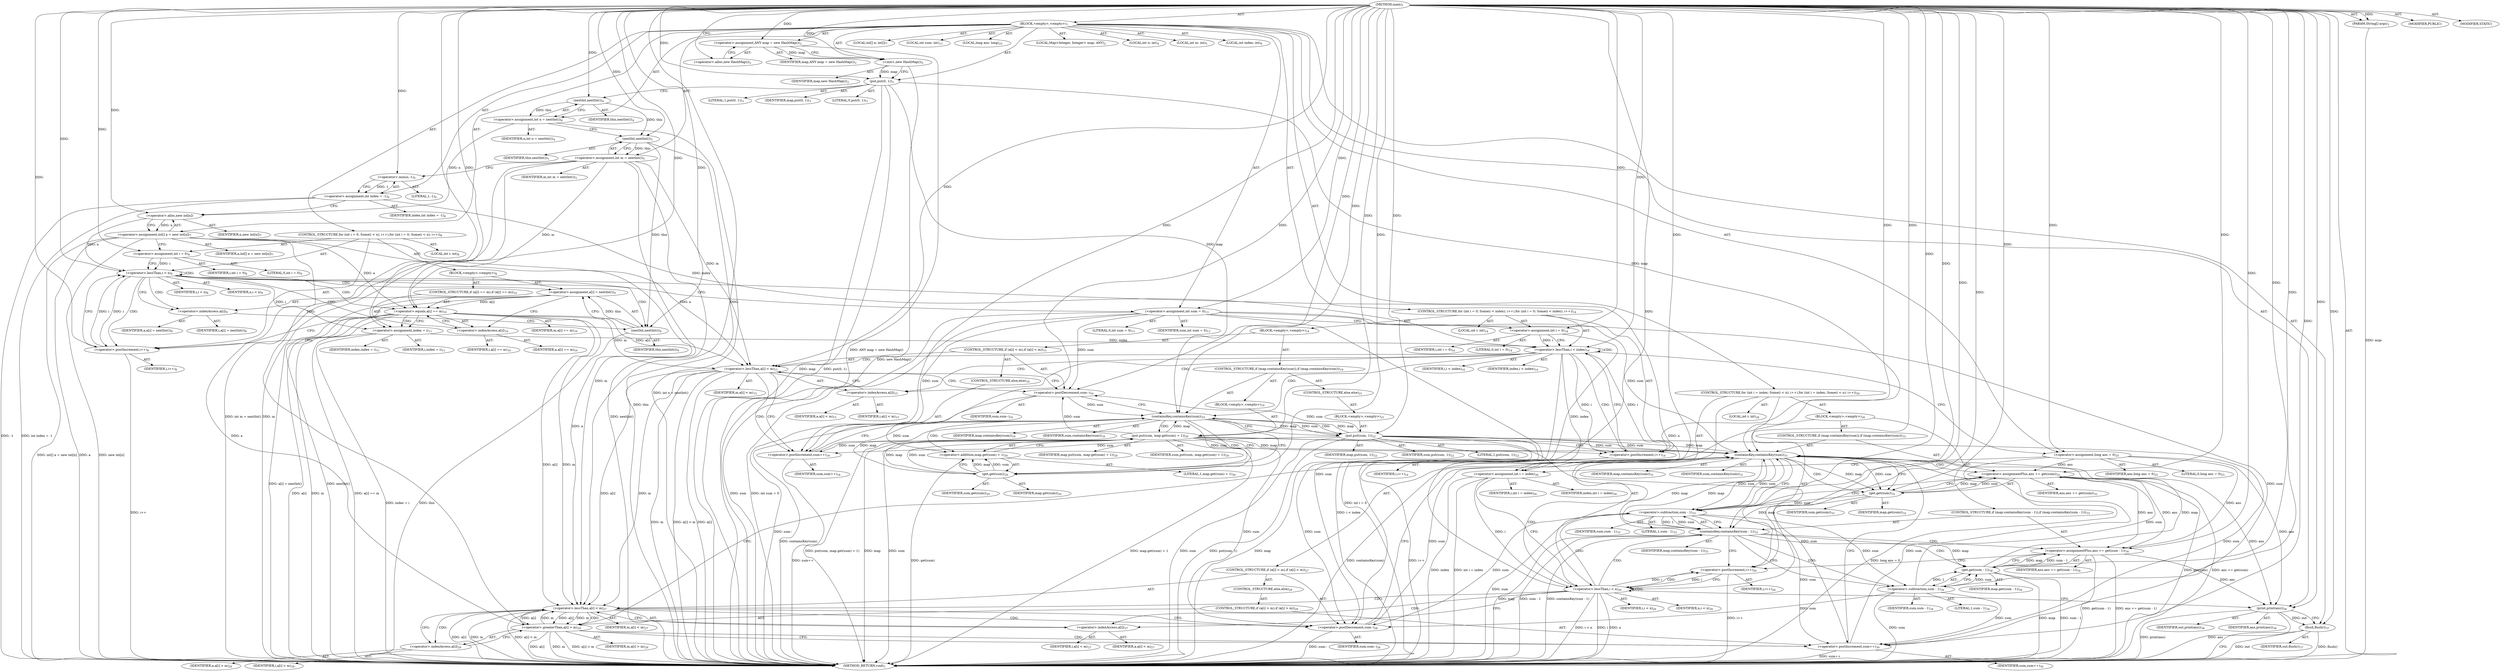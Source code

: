 digraph "main" {  
"19" [label = <(METHOD,main)<SUB>1</SUB>> ]
"20" [label = <(PARAM,String[] args)<SUB>1</SUB>> ]
"21" [label = <(BLOCK,&lt;empty&gt;,&lt;empty&gt;)<SUB>1</SUB>> ]
"4" [label = <(LOCAL,Map&lt;Integer, Integer&gt; map: ANY)<SUB>2</SUB>> ]
"22" [label = <(&lt;operator&gt;.assignment,ANY map = new HashMap())<SUB>2</SUB>> ]
"23" [label = <(IDENTIFIER,map,ANY map = new HashMap())<SUB>2</SUB>> ]
"24" [label = <(&lt;operator&gt;.alloc,new HashMap())<SUB>2</SUB>> ]
"25" [label = <(&lt;init&gt;,new HashMap())<SUB>2</SUB>> ]
"3" [label = <(IDENTIFIER,map,new HashMap())<SUB>2</SUB>> ]
"26" [label = <(put,put(0, 1))<SUB>3</SUB>> ]
"27" [label = <(IDENTIFIER,map,put(0, 1))<SUB>3</SUB>> ]
"28" [label = <(LITERAL,0,put(0, 1))<SUB>3</SUB>> ]
"29" [label = <(LITERAL,1,put(0, 1))<SUB>3</SUB>> ]
"30" [label = <(LOCAL,int n: int)<SUB>4</SUB>> ]
"31" [label = <(&lt;operator&gt;.assignment,int n = nextInt())<SUB>4</SUB>> ]
"32" [label = <(IDENTIFIER,n,int n = nextInt())<SUB>4</SUB>> ]
"33" [label = <(nextInt,nextInt())<SUB>4</SUB>> ]
"34" [label = <(IDENTIFIER,this,nextInt())<SUB>4</SUB>> ]
"35" [label = <(LOCAL,int m: int)<SUB>5</SUB>> ]
"36" [label = <(&lt;operator&gt;.assignment,int m = nextInt())<SUB>5</SUB>> ]
"37" [label = <(IDENTIFIER,m,int m = nextInt())<SUB>5</SUB>> ]
"38" [label = <(nextInt,nextInt())<SUB>5</SUB>> ]
"39" [label = <(IDENTIFIER,this,nextInt())<SUB>5</SUB>> ]
"40" [label = <(LOCAL,int index: int)<SUB>6</SUB>> ]
"41" [label = <(&lt;operator&gt;.assignment,int index = -1)<SUB>6</SUB>> ]
"42" [label = <(IDENTIFIER,index,int index = -1)<SUB>6</SUB>> ]
"43" [label = <(&lt;operator&gt;.minus,-1)<SUB>6</SUB>> ]
"44" [label = <(LITERAL,1,-1)<SUB>6</SUB>> ]
"45" [label = <(LOCAL,int[] a: int[])<SUB>7</SUB>> ]
"46" [label = <(&lt;operator&gt;.assignment,int[] a = new int[n])<SUB>7</SUB>> ]
"47" [label = <(IDENTIFIER,a,int[] a = new int[n])<SUB>7</SUB>> ]
"48" [label = <(&lt;operator&gt;.alloc,new int[n])> ]
"49" [label = <(IDENTIFIER,n,new int[n])<SUB>7</SUB>> ]
"50" [label = <(CONTROL_STRUCTURE,for (int i = 0; Some(i &lt; n); i++),for (int i = 0; Some(i &lt; n); i++))<SUB>8</SUB>> ]
"51" [label = <(LOCAL,int i: int)<SUB>8</SUB>> ]
"52" [label = <(&lt;operator&gt;.assignment,int i = 0)<SUB>8</SUB>> ]
"53" [label = <(IDENTIFIER,i,int i = 0)<SUB>8</SUB>> ]
"54" [label = <(LITERAL,0,int i = 0)<SUB>8</SUB>> ]
"55" [label = <(&lt;operator&gt;.lessThan,i &lt; n)<SUB>8</SUB>> ]
"56" [label = <(IDENTIFIER,i,i &lt; n)<SUB>8</SUB>> ]
"57" [label = <(IDENTIFIER,n,i &lt; n)<SUB>8</SUB>> ]
"58" [label = <(&lt;operator&gt;.postIncrement,i++)<SUB>8</SUB>> ]
"59" [label = <(IDENTIFIER,i,i++)<SUB>8</SUB>> ]
"60" [label = <(BLOCK,&lt;empty&gt;,&lt;empty&gt;)<SUB>8</SUB>> ]
"61" [label = <(&lt;operator&gt;.assignment,a[i] = nextInt())<SUB>9</SUB>> ]
"62" [label = <(&lt;operator&gt;.indexAccess,a[i])<SUB>9</SUB>> ]
"63" [label = <(IDENTIFIER,a,a[i] = nextInt())<SUB>9</SUB>> ]
"64" [label = <(IDENTIFIER,i,a[i] = nextInt())<SUB>9</SUB>> ]
"65" [label = <(nextInt,nextInt())<SUB>9</SUB>> ]
"66" [label = <(IDENTIFIER,this,nextInt())<SUB>9</SUB>> ]
"67" [label = <(CONTROL_STRUCTURE,if (a[i] == m),if (a[i] == m))<SUB>10</SUB>> ]
"68" [label = <(&lt;operator&gt;.equals,a[i] == m)<SUB>10</SUB>> ]
"69" [label = <(&lt;operator&gt;.indexAccess,a[i])<SUB>10</SUB>> ]
"70" [label = <(IDENTIFIER,a,a[i] == m)<SUB>10</SUB>> ]
"71" [label = <(IDENTIFIER,i,a[i] == m)<SUB>10</SUB>> ]
"72" [label = <(IDENTIFIER,m,a[i] == m)<SUB>10</SUB>> ]
"73" [label = <(&lt;operator&gt;.assignment,index = i)<SUB>11</SUB>> ]
"74" [label = <(IDENTIFIER,index,index = i)<SUB>11</SUB>> ]
"75" [label = <(IDENTIFIER,i,index = i)<SUB>11</SUB>> ]
"76" [label = <(LOCAL,int sum: int)<SUB>13</SUB>> ]
"77" [label = <(&lt;operator&gt;.assignment,int sum = 0)<SUB>13</SUB>> ]
"78" [label = <(IDENTIFIER,sum,int sum = 0)<SUB>13</SUB>> ]
"79" [label = <(LITERAL,0,int sum = 0)<SUB>13</SUB>> ]
"80" [label = <(CONTROL_STRUCTURE,for (int i = 0; Some(i &lt; index); i++),for (int i = 0; Some(i &lt; index); i++))<SUB>14</SUB>> ]
"81" [label = <(LOCAL,int i: int)<SUB>14</SUB>> ]
"82" [label = <(&lt;operator&gt;.assignment,int i = 0)<SUB>14</SUB>> ]
"83" [label = <(IDENTIFIER,i,int i = 0)<SUB>14</SUB>> ]
"84" [label = <(LITERAL,0,int i = 0)<SUB>14</SUB>> ]
"85" [label = <(&lt;operator&gt;.lessThan,i &lt; index)<SUB>14</SUB>> ]
"86" [label = <(IDENTIFIER,i,i &lt; index)<SUB>14</SUB>> ]
"87" [label = <(IDENTIFIER,index,i &lt; index)<SUB>14</SUB>> ]
"88" [label = <(&lt;operator&gt;.postIncrement,i++)<SUB>14</SUB>> ]
"89" [label = <(IDENTIFIER,i,i++)<SUB>14</SUB>> ]
"90" [label = <(BLOCK,&lt;empty&gt;,&lt;empty&gt;)<SUB>14</SUB>> ]
"91" [label = <(CONTROL_STRUCTURE,if (a[i] &lt; m),if (a[i] &lt; m))<SUB>15</SUB>> ]
"92" [label = <(&lt;operator&gt;.lessThan,a[i] &lt; m)<SUB>15</SUB>> ]
"93" [label = <(&lt;operator&gt;.indexAccess,a[i])<SUB>15</SUB>> ]
"94" [label = <(IDENTIFIER,a,a[i] &lt; m)<SUB>15</SUB>> ]
"95" [label = <(IDENTIFIER,i,a[i] &lt; m)<SUB>15</SUB>> ]
"96" [label = <(IDENTIFIER,m,a[i] &lt; m)<SUB>15</SUB>> ]
"97" [label = <(&lt;operator&gt;.postDecrement,sum--)<SUB>16</SUB>> ]
"98" [label = <(IDENTIFIER,sum,sum--)<SUB>16</SUB>> ]
"99" [label = <(CONTROL_STRUCTURE,else,else)<SUB>18</SUB>> ]
"100" [label = <(&lt;operator&gt;.postIncrement,sum++)<SUB>18</SUB>> ]
"101" [label = <(IDENTIFIER,sum,sum++)<SUB>18</SUB>> ]
"102" [label = <(CONTROL_STRUCTURE,if (map.containsKey(sum)),if (map.containsKey(sum)))<SUB>19</SUB>> ]
"103" [label = <(containsKey,containsKey(sum))<SUB>19</SUB>> ]
"104" [label = <(IDENTIFIER,map,containsKey(sum))<SUB>19</SUB>> ]
"105" [label = <(IDENTIFIER,sum,containsKey(sum))<SUB>19</SUB>> ]
"106" [label = <(BLOCK,&lt;empty&gt;,&lt;empty&gt;)<SUB>19</SUB>> ]
"107" [label = <(put,put(sum, map.get(sum) + 1))<SUB>20</SUB>> ]
"108" [label = <(IDENTIFIER,map,put(sum, map.get(sum) + 1))<SUB>20</SUB>> ]
"109" [label = <(IDENTIFIER,sum,put(sum, map.get(sum) + 1))<SUB>20</SUB>> ]
"110" [label = <(&lt;operator&gt;.addition,map.get(sum) + 1)<SUB>20</SUB>> ]
"111" [label = <(get,get(sum))<SUB>20</SUB>> ]
"112" [label = <(IDENTIFIER,map,get(sum))<SUB>20</SUB>> ]
"113" [label = <(IDENTIFIER,sum,get(sum))<SUB>20</SUB>> ]
"114" [label = <(LITERAL,1,map.get(sum) + 1)<SUB>20</SUB>> ]
"115" [label = <(CONTROL_STRUCTURE,else,else)<SUB>21</SUB>> ]
"116" [label = <(BLOCK,&lt;empty&gt;,&lt;empty&gt;)<SUB>21</SUB>> ]
"117" [label = <(put,put(sum, 1))<SUB>22</SUB>> ]
"118" [label = <(IDENTIFIER,map,put(sum, 1))<SUB>22</SUB>> ]
"119" [label = <(IDENTIFIER,sum,put(sum, 1))<SUB>22</SUB>> ]
"120" [label = <(LITERAL,1,put(sum, 1))<SUB>22</SUB>> ]
"121" [label = <(LOCAL,long ans: long)<SUB>25</SUB>> ]
"122" [label = <(&lt;operator&gt;.assignment,long ans = 0)<SUB>25</SUB>> ]
"123" [label = <(IDENTIFIER,ans,long ans = 0)<SUB>25</SUB>> ]
"124" [label = <(LITERAL,0,long ans = 0)<SUB>25</SUB>> ]
"125" [label = <(CONTROL_STRUCTURE,for (int i = index; Some(i &lt; n); i++),for (int i = index; Some(i &lt; n); i++))<SUB>26</SUB>> ]
"126" [label = <(LOCAL,int i: int)<SUB>26</SUB>> ]
"127" [label = <(&lt;operator&gt;.assignment,int i = index)<SUB>26</SUB>> ]
"128" [label = <(IDENTIFIER,i,int i = index)<SUB>26</SUB>> ]
"129" [label = <(IDENTIFIER,index,int i = index)<SUB>26</SUB>> ]
"130" [label = <(&lt;operator&gt;.lessThan,i &lt; n)<SUB>26</SUB>> ]
"131" [label = <(IDENTIFIER,i,i &lt; n)<SUB>26</SUB>> ]
"132" [label = <(IDENTIFIER,n,i &lt; n)<SUB>26</SUB>> ]
"133" [label = <(&lt;operator&gt;.postIncrement,i++)<SUB>26</SUB>> ]
"134" [label = <(IDENTIFIER,i,i++)<SUB>26</SUB>> ]
"135" [label = <(BLOCK,&lt;empty&gt;,&lt;empty&gt;)<SUB>26</SUB>> ]
"136" [label = <(CONTROL_STRUCTURE,if (a[i] &lt; m),if (a[i] &lt; m))<SUB>27</SUB>> ]
"137" [label = <(&lt;operator&gt;.lessThan,a[i] &lt; m)<SUB>27</SUB>> ]
"138" [label = <(&lt;operator&gt;.indexAccess,a[i])<SUB>27</SUB>> ]
"139" [label = <(IDENTIFIER,a,a[i] &lt; m)<SUB>27</SUB>> ]
"140" [label = <(IDENTIFIER,i,a[i] &lt; m)<SUB>27</SUB>> ]
"141" [label = <(IDENTIFIER,m,a[i] &lt; m)<SUB>27</SUB>> ]
"142" [label = <(&lt;operator&gt;.postDecrement,sum--)<SUB>28</SUB>> ]
"143" [label = <(IDENTIFIER,sum,sum--)<SUB>28</SUB>> ]
"144" [label = <(CONTROL_STRUCTURE,else,else)<SUB>29</SUB>> ]
"145" [label = <(CONTROL_STRUCTURE,if (a[i] &gt; m),if (a[i] &gt; m))<SUB>29</SUB>> ]
"146" [label = <(&lt;operator&gt;.greaterThan,a[i] &gt; m)<SUB>29</SUB>> ]
"147" [label = <(&lt;operator&gt;.indexAccess,a[i])<SUB>29</SUB>> ]
"148" [label = <(IDENTIFIER,a,a[i] &gt; m)<SUB>29</SUB>> ]
"149" [label = <(IDENTIFIER,i,a[i] &gt; m)<SUB>29</SUB>> ]
"150" [label = <(IDENTIFIER,m,a[i] &gt; m)<SUB>29</SUB>> ]
"151" [label = <(&lt;operator&gt;.postIncrement,sum++)<SUB>30</SUB>> ]
"152" [label = <(IDENTIFIER,sum,sum++)<SUB>30</SUB>> ]
"153" [label = <(CONTROL_STRUCTURE,if (map.containsKey(sum)),if (map.containsKey(sum)))<SUB>31</SUB>> ]
"154" [label = <(containsKey,containsKey(sum))<SUB>31</SUB>> ]
"155" [label = <(IDENTIFIER,map,containsKey(sum))<SUB>31</SUB>> ]
"156" [label = <(IDENTIFIER,sum,containsKey(sum))<SUB>31</SUB>> ]
"157" [label = <(&lt;operator&gt;.assignmentPlus,ans += get(sum))<SUB>32</SUB>> ]
"158" [label = <(IDENTIFIER,ans,ans += get(sum))<SUB>32</SUB>> ]
"159" [label = <(get,get(sum))<SUB>32</SUB>> ]
"160" [label = <(IDENTIFIER,map,get(sum))<SUB>32</SUB>> ]
"161" [label = <(IDENTIFIER,sum,get(sum))<SUB>32</SUB>> ]
"162" [label = <(CONTROL_STRUCTURE,if (map.containsKey(sum - 1)),if (map.containsKey(sum - 1)))<SUB>33</SUB>> ]
"163" [label = <(containsKey,containsKey(sum - 1))<SUB>33</SUB>> ]
"164" [label = <(IDENTIFIER,map,containsKey(sum - 1))<SUB>33</SUB>> ]
"165" [label = <(&lt;operator&gt;.subtraction,sum - 1)<SUB>33</SUB>> ]
"166" [label = <(IDENTIFIER,sum,sum - 1)<SUB>33</SUB>> ]
"167" [label = <(LITERAL,1,sum - 1)<SUB>33</SUB>> ]
"168" [label = <(&lt;operator&gt;.assignmentPlus,ans += get(sum - 1))<SUB>34</SUB>> ]
"169" [label = <(IDENTIFIER,ans,ans += get(sum - 1))<SUB>34</SUB>> ]
"170" [label = <(get,get(sum - 1))<SUB>34</SUB>> ]
"171" [label = <(IDENTIFIER,map,get(sum - 1))<SUB>34</SUB>> ]
"172" [label = <(&lt;operator&gt;.subtraction,sum - 1)<SUB>34</SUB>> ]
"173" [label = <(IDENTIFIER,sum,sum - 1)<SUB>34</SUB>> ]
"174" [label = <(LITERAL,1,sum - 1)<SUB>34</SUB>> ]
"175" [label = <(print,print(ans))<SUB>36</SUB>> ]
"176" [label = <(IDENTIFIER,out,print(ans))<SUB>36</SUB>> ]
"177" [label = <(IDENTIFIER,ans,print(ans))<SUB>36</SUB>> ]
"178" [label = <(flush,flush())<SUB>37</SUB>> ]
"179" [label = <(IDENTIFIER,out,flush())<SUB>37</SUB>> ]
"180" [label = <(MODIFIER,PUBLIC)> ]
"181" [label = <(MODIFIER,STATIC)> ]
"182" [label = <(METHOD_RETURN,void)<SUB>1</SUB>> ]
  "19" -> "20"  [ label = "AST: "] 
  "19" -> "21"  [ label = "AST: "] 
  "19" -> "180"  [ label = "AST: "] 
  "19" -> "181"  [ label = "AST: "] 
  "19" -> "182"  [ label = "AST: "] 
  "21" -> "4"  [ label = "AST: "] 
  "21" -> "22"  [ label = "AST: "] 
  "21" -> "25"  [ label = "AST: "] 
  "21" -> "26"  [ label = "AST: "] 
  "21" -> "30"  [ label = "AST: "] 
  "21" -> "31"  [ label = "AST: "] 
  "21" -> "35"  [ label = "AST: "] 
  "21" -> "36"  [ label = "AST: "] 
  "21" -> "40"  [ label = "AST: "] 
  "21" -> "41"  [ label = "AST: "] 
  "21" -> "45"  [ label = "AST: "] 
  "21" -> "46"  [ label = "AST: "] 
  "21" -> "50"  [ label = "AST: "] 
  "21" -> "76"  [ label = "AST: "] 
  "21" -> "77"  [ label = "AST: "] 
  "21" -> "80"  [ label = "AST: "] 
  "21" -> "121"  [ label = "AST: "] 
  "21" -> "122"  [ label = "AST: "] 
  "21" -> "125"  [ label = "AST: "] 
  "21" -> "175"  [ label = "AST: "] 
  "21" -> "178"  [ label = "AST: "] 
  "22" -> "23"  [ label = "AST: "] 
  "22" -> "24"  [ label = "AST: "] 
  "25" -> "3"  [ label = "AST: "] 
  "26" -> "27"  [ label = "AST: "] 
  "26" -> "28"  [ label = "AST: "] 
  "26" -> "29"  [ label = "AST: "] 
  "31" -> "32"  [ label = "AST: "] 
  "31" -> "33"  [ label = "AST: "] 
  "33" -> "34"  [ label = "AST: "] 
  "36" -> "37"  [ label = "AST: "] 
  "36" -> "38"  [ label = "AST: "] 
  "38" -> "39"  [ label = "AST: "] 
  "41" -> "42"  [ label = "AST: "] 
  "41" -> "43"  [ label = "AST: "] 
  "43" -> "44"  [ label = "AST: "] 
  "46" -> "47"  [ label = "AST: "] 
  "46" -> "48"  [ label = "AST: "] 
  "48" -> "49"  [ label = "AST: "] 
  "50" -> "51"  [ label = "AST: "] 
  "50" -> "52"  [ label = "AST: "] 
  "50" -> "55"  [ label = "AST: "] 
  "50" -> "58"  [ label = "AST: "] 
  "50" -> "60"  [ label = "AST: "] 
  "52" -> "53"  [ label = "AST: "] 
  "52" -> "54"  [ label = "AST: "] 
  "55" -> "56"  [ label = "AST: "] 
  "55" -> "57"  [ label = "AST: "] 
  "58" -> "59"  [ label = "AST: "] 
  "60" -> "61"  [ label = "AST: "] 
  "60" -> "67"  [ label = "AST: "] 
  "61" -> "62"  [ label = "AST: "] 
  "61" -> "65"  [ label = "AST: "] 
  "62" -> "63"  [ label = "AST: "] 
  "62" -> "64"  [ label = "AST: "] 
  "65" -> "66"  [ label = "AST: "] 
  "67" -> "68"  [ label = "AST: "] 
  "67" -> "73"  [ label = "AST: "] 
  "68" -> "69"  [ label = "AST: "] 
  "68" -> "72"  [ label = "AST: "] 
  "69" -> "70"  [ label = "AST: "] 
  "69" -> "71"  [ label = "AST: "] 
  "73" -> "74"  [ label = "AST: "] 
  "73" -> "75"  [ label = "AST: "] 
  "77" -> "78"  [ label = "AST: "] 
  "77" -> "79"  [ label = "AST: "] 
  "80" -> "81"  [ label = "AST: "] 
  "80" -> "82"  [ label = "AST: "] 
  "80" -> "85"  [ label = "AST: "] 
  "80" -> "88"  [ label = "AST: "] 
  "80" -> "90"  [ label = "AST: "] 
  "82" -> "83"  [ label = "AST: "] 
  "82" -> "84"  [ label = "AST: "] 
  "85" -> "86"  [ label = "AST: "] 
  "85" -> "87"  [ label = "AST: "] 
  "88" -> "89"  [ label = "AST: "] 
  "90" -> "91"  [ label = "AST: "] 
  "90" -> "102"  [ label = "AST: "] 
  "91" -> "92"  [ label = "AST: "] 
  "91" -> "97"  [ label = "AST: "] 
  "91" -> "99"  [ label = "AST: "] 
  "92" -> "93"  [ label = "AST: "] 
  "92" -> "96"  [ label = "AST: "] 
  "93" -> "94"  [ label = "AST: "] 
  "93" -> "95"  [ label = "AST: "] 
  "97" -> "98"  [ label = "AST: "] 
  "99" -> "100"  [ label = "AST: "] 
  "100" -> "101"  [ label = "AST: "] 
  "102" -> "103"  [ label = "AST: "] 
  "102" -> "106"  [ label = "AST: "] 
  "102" -> "115"  [ label = "AST: "] 
  "103" -> "104"  [ label = "AST: "] 
  "103" -> "105"  [ label = "AST: "] 
  "106" -> "107"  [ label = "AST: "] 
  "107" -> "108"  [ label = "AST: "] 
  "107" -> "109"  [ label = "AST: "] 
  "107" -> "110"  [ label = "AST: "] 
  "110" -> "111"  [ label = "AST: "] 
  "110" -> "114"  [ label = "AST: "] 
  "111" -> "112"  [ label = "AST: "] 
  "111" -> "113"  [ label = "AST: "] 
  "115" -> "116"  [ label = "AST: "] 
  "116" -> "117"  [ label = "AST: "] 
  "117" -> "118"  [ label = "AST: "] 
  "117" -> "119"  [ label = "AST: "] 
  "117" -> "120"  [ label = "AST: "] 
  "122" -> "123"  [ label = "AST: "] 
  "122" -> "124"  [ label = "AST: "] 
  "125" -> "126"  [ label = "AST: "] 
  "125" -> "127"  [ label = "AST: "] 
  "125" -> "130"  [ label = "AST: "] 
  "125" -> "133"  [ label = "AST: "] 
  "125" -> "135"  [ label = "AST: "] 
  "127" -> "128"  [ label = "AST: "] 
  "127" -> "129"  [ label = "AST: "] 
  "130" -> "131"  [ label = "AST: "] 
  "130" -> "132"  [ label = "AST: "] 
  "133" -> "134"  [ label = "AST: "] 
  "135" -> "136"  [ label = "AST: "] 
  "135" -> "153"  [ label = "AST: "] 
  "135" -> "162"  [ label = "AST: "] 
  "136" -> "137"  [ label = "AST: "] 
  "136" -> "142"  [ label = "AST: "] 
  "136" -> "144"  [ label = "AST: "] 
  "137" -> "138"  [ label = "AST: "] 
  "137" -> "141"  [ label = "AST: "] 
  "138" -> "139"  [ label = "AST: "] 
  "138" -> "140"  [ label = "AST: "] 
  "142" -> "143"  [ label = "AST: "] 
  "144" -> "145"  [ label = "AST: "] 
  "145" -> "146"  [ label = "AST: "] 
  "145" -> "151"  [ label = "AST: "] 
  "146" -> "147"  [ label = "AST: "] 
  "146" -> "150"  [ label = "AST: "] 
  "147" -> "148"  [ label = "AST: "] 
  "147" -> "149"  [ label = "AST: "] 
  "151" -> "152"  [ label = "AST: "] 
  "153" -> "154"  [ label = "AST: "] 
  "153" -> "157"  [ label = "AST: "] 
  "154" -> "155"  [ label = "AST: "] 
  "154" -> "156"  [ label = "AST: "] 
  "157" -> "158"  [ label = "AST: "] 
  "157" -> "159"  [ label = "AST: "] 
  "159" -> "160"  [ label = "AST: "] 
  "159" -> "161"  [ label = "AST: "] 
  "162" -> "163"  [ label = "AST: "] 
  "162" -> "168"  [ label = "AST: "] 
  "163" -> "164"  [ label = "AST: "] 
  "163" -> "165"  [ label = "AST: "] 
  "165" -> "166"  [ label = "AST: "] 
  "165" -> "167"  [ label = "AST: "] 
  "168" -> "169"  [ label = "AST: "] 
  "168" -> "170"  [ label = "AST: "] 
  "170" -> "171"  [ label = "AST: "] 
  "170" -> "172"  [ label = "AST: "] 
  "172" -> "173"  [ label = "AST: "] 
  "172" -> "174"  [ label = "AST: "] 
  "175" -> "176"  [ label = "AST: "] 
  "175" -> "177"  [ label = "AST: "] 
  "178" -> "179"  [ label = "AST: "] 
  "22" -> "25"  [ label = "CFG: "] 
  "25" -> "26"  [ label = "CFG: "] 
  "26" -> "33"  [ label = "CFG: "] 
  "31" -> "38"  [ label = "CFG: "] 
  "36" -> "43"  [ label = "CFG: "] 
  "41" -> "48"  [ label = "CFG: "] 
  "46" -> "52"  [ label = "CFG: "] 
  "77" -> "82"  [ label = "CFG: "] 
  "122" -> "127"  [ label = "CFG: "] 
  "175" -> "178"  [ label = "CFG: "] 
  "178" -> "182"  [ label = "CFG: "] 
  "24" -> "22"  [ label = "CFG: "] 
  "33" -> "31"  [ label = "CFG: "] 
  "38" -> "36"  [ label = "CFG: "] 
  "43" -> "41"  [ label = "CFG: "] 
  "48" -> "46"  [ label = "CFG: "] 
  "52" -> "55"  [ label = "CFG: "] 
  "55" -> "62"  [ label = "CFG: "] 
  "55" -> "77"  [ label = "CFG: "] 
  "58" -> "55"  [ label = "CFG: "] 
  "82" -> "85"  [ label = "CFG: "] 
  "85" -> "93"  [ label = "CFG: "] 
  "85" -> "122"  [ label = "CFG: "] 
  "88" -> "85"  [ label = "CFG: "] 
  "127" -> "130"  [ label = "CFG: "] 
  "130" -> "138"  [ label = "CFG: "] 
  "130" -> "175"  [ label = "CFG: "] 
  "133" -> "130"  [ label = "CFG: "] 
  "61" -> "69"  [ label = "CFG: "] 
  "62" -> "65"  [ label = "CFG: "] 
  "65" -> "61"  [ label = "CFG: "] 
  "68" -> "73"  [ label = "CFG: "] 
  "68" -> "58"  [ label = "CFG: "] 
  "73" -> "58"  [ label = "CFG: "] 
  "92" -> "97"  [ label = "CFG: "] 
  "92" -> "100"  [ label = "CFG: "] 
  "97" -> "103"  [ label = "CFG: "] 
  "103" -> "111"  [ label = "CFG: "] 
  "103" -> "117"  [ label = "CFG: "] 
  "137" -> "142"  [ label = "CFG: "] 
  "137" -> "147"  [ label = "CFG: "] 
  "142" -> "154"  [ label = "CFG: "] 
  "154" -> "159"  [ label = "CFG: "] 
  "154" -> "165"  [ label = "CFG: "] 
  "157" -> "165"  [ label = "CFG: "] 
  "163" -> "172"  [ label = "CFG: "] 
  "163" -> "133"  [ label = "CFG: "] 
  "168" -> "133"  [ label = "CFG: "] 
  "69" -> "68"  [ label = "CFG: "] 
  "93" -> "92"  [ label = "CFG: "] 
  "100" -> "103"  [ label = "CFG: "] 
  "107" -> "88"  [ label = "CFG: "] 
  "138" -> "137"  [ label = "CFG: "] 
  "159" -> "157"  [ label = "CFG: "] 
  "165" -> "163"  [ label = "CFG: "] 
  "170" -> "168"  [ label = "CFG: "] 
  "110" -> "107"  [ label = "CFG: "] 
  "117" -> "88"  [ label = "CFG: "] 
  "146" -> "151"  [ label = "CFG: "] 
  "146" -> "154"  [ label = "CFG: "] 
  "151" -> "154"  [ label = "CFG: "] 
  "172" -> "170"  [ label = "CFG: "] 
  "111" -> "110"  [ label = "CFG: "] 
  "147" -> "146"  [ label = "CFG: "] 
  "19" -> "24"  [ label = "CFG: "] 
  "20" -> "182"  [ label = "DDG: args"] 
  "22" -> "182"  [ label = "DDG: ANY map = new HashMap()"] 
  "25" -> "182"  [ label = "DDG: new HashMap()"] 
  "26" -> "182"  [ label = "DDG: map"] 
  "26" -> "182"  [ label = "DDG: put(0, 1)"] 
  "31" -> "182"  [ label = "DDG: int n = nextInt()"] 
  "36" -> "182"  [ label = "DDG: m"] 
  "38" -> "182"  [ label = "DDG: this"] 
  "36" -> "182"  [ label = "DDG: nextInt()"] 
  "36" -> "182"  [ label = "DDG: int m = nextInt()"] 
  "41" -> "182"  [ label = "DDG: -1"] 
  "41" -> "182"  [ label = "DDG: int index = -1"] 
  "46" -> "182"  [ label = "DDG: a"] 
  "46" -> "182"  [ label = "DDG: new int[n]"] 
  "46" -> "182"  [ label = "DDG: int[] a = new int[n]"] 
  "77" -> "182"  [ label = "DDG: sum"] 
  "77" -> "182"  [ label = "DDG: int sum = 0"] 
  "82" -> "182"  [ label = "DDG: int i = 0"] 
  "85" -> "182"  [ label = "DDG: i &lt; index"] 
  "122" -> "182"  [ label = "DDG: long ans = 0"] 
  "127" -> "182"  [ label = "DDG: index"] 
  "127" -> "182"  [ label = "DDG: int i = index"] 
  "130" -> "182"  [ label = "DDG: i"] 
  "130" -> "182"  [ label = "DDG: n"] 
  "130" -> "182"  [ label = "DDG: i &lt; n"] 
  "175" -> "182"  [ label = "DDG: ans"] 
  "175" -> "182"  [ label = "DDG: print(ans)"] 
  "178" -> "182"  [ label = "DDG: out"] 
  "178" -> "182"  [ label = "DDG: flush()"] 
  "137" -> "182"  [ label = "DDG: a[i]"] 
  "137" -> "182"  [ label = "DDG: m"] 
  "137" -> "182"  [ label = "DDG: a[i] &lt; m"] 
  "146" -> "182"  [ label = "DDG: a[i]"] 
  "146" -> "182"  [ label = "DDG: m"] 
  "146" -> "182"  [ label = "DDG: a[i] &gt; m"] 
  "151" -> "182"  [ label = "DDG: sum++"] 
  "142" -> "182"  [ label = "DDG: sum--"] 
  "154" -> "182"  [ label = "DDG: containsKey(sum)"] 
  "157" -> "182"  [ label = "DDG: get(sum)"] 
  "157" -> "182"  [ label = "DDG: ans += get(sum)"] 
  "163" -> "182"  [ label = "DDG: map"] 
  "165" -> "182"  [ label = "DDG: sum"] 
  "163" -> "182"  [ label = "DDG: sum - 1"] 
  "163" -> "182"  [ label = "DDG: containsKey(sum - 1)"] 
  "170" -> "182"  [ label = "DDG: map"] 
  "172" -> "182"  [ label = "DDG: sum"] 
  "170" -> "182"  [ label = "DDG: sum - 1"] 
  "168" -> "182"  [ label = "DDG: get(sum - 1)"] 
  "168" -> "182"  [ label = "DDG: ans += get(sum - 1)"] 
  "133" -> "182"  [ label = "DDG: i++"] 
  "92" -> "182"  [ label = "DDG: a[i]"] 
  "92" -> "182"  [ label = "DDG: m"] 
  "92" -> "182"  [ label = "DDG: a[i] &lt; m"] 
  "100" -> "182"  [ label = "DDG: sum++"] 
  "97" -> "182"  [ label = "DDG: sum--"] 
  "103" -> "182"  [ label = "DDG: containsKey(sum)"] 
  "117" -> "182"  [ label = "DDG: map"] 
  "117" -> "182"  [ label = "DDG: sum"] 
  "117" -> "182"  [ label = "DDG: put(sum, 1)"] 
  "107" -> "182"  [ label = "DDG: map"] 
  "107" -> "182"  [ label = "DDG: sum"] 
  "110" -> "182"  [ label = "DDG: get(sum)"] 
  "107" -> "182"  [ label = "DDG: map.get(sum) + 1"] 
  "107" -> "182"  [ label = "DDG: put(sum, map.get(sum) + 1)"] 
  "88" -> "182"  [ label = "DDG: i++"] 
  "65" -> "182"  [ label = "DDG: this"] 
  "61" -> "182"  [ label = "DDG: nextInt()"] 
  "61" -> "182"  [ label = "DDG: a[i] = nextInt()"] 
  "68" -> "182"  [ label = "DDG: a[i]"] 
  "68" -> "182"  [ label = "DDG: m"] 
  "68" -> "182"  [ label = "DDG: a[i] == m"] 
  "73" -> "182"  [ label = "DDG: index = i"] 
  "58" -> "182"  [ label = "DDG: i++"] 
  "19" -> "20"  [ label = "DDG: "] 
  "19" -> "22"  [ label = "DDG: "] 
  "33" -> "31"  [ label = "DDG: this"] 
  "38" -> "36"  [ label = "DDG: this"] 
  "43" -> "41"  [ label = "DDG: 1"] 
  "48" -> "46"  [ label = "DDG: n"] 
  "19" -> "77"  [ label = "DDG: "] 
  "19" -> "122"  [ label = "DDG: "] 
  "22" -> "25"  [ label = "DDG: map"] 
  "19" -> "25"  [ label = "DDG: "] 
  "25" -> "26"  [ label = "DDG: map"] 
  "19" -> "26"  [ label = "DDG: "] 
  "19" -> "52"  [ label = "DDG: "] 
  "19" -> "82"  [ label = "DDG: "] 
  "85" -> "127"  [ label = "DDG: index"] 
  "19" -> "127"  [ label = "DDG: "] 
  "19" -> "175"  [ label = "DDG: "] 
  "122" -> "175"  [ label = "DDG: ans"] 
  "157" -> "175"  [ label = "DDG: ans"] 
  "168" -> "175"  [ label = "DDG: ans"] 
  "175" -> "178"  [ label = "DDG: out"] 
  "19" -> "178"  [ label = "DDG: "] 
  "19" -> "33"  [ label = "DDG: "] 
  "33" -> "38"  [ label = "DDG: this"] 
  "19" -> "38"  [ label = "DDG: "] 
  "19" -> "43"  [ label = "DDG: "] 
  "31" -> "48"  [ label = "DDG: n"] 
  "19" -> "48"  [ label = "DDG: "] 
  "52" -> "55"  [ label = "DDG: i"] 
  "58" -> "55"  [ label = "DDG: i"] 
  "19" -> "55"  [ label = "DDG: "] 
  "48" -> "55"  [ label = "DDG: n"] 
  "55" -> "58"  [ label = "DDG: i"] 
  "19" -> "58"  [ label = "DDG: "] 
  "65" -> "61"  [ label = "DDG: this"] 
  "82" -> "85"  [ label = "DDG: i"] 
  "88" -> "85"  [ label = "DDG: i"] 
  "19" -> "85"  [ label = "DDG: "] 
  "41" -> "85"  [ label = "DDG: index"] 
  "73" -> "85"  [ label = "DDG: index"] 
  "85" -> "88"  [ label = "DDG: i"] 
  "19" -> "88"  [ label = "DDG: "] 
  "127" -> "130"  [ label = "DDG: i"] 
  "133" -> "130"  [ label = "DDG: i"] 
  "19" -> "130"  [ label = "DDG: "] 
  "55" -> "130"  [ label = "DDG: n"] 
  "130" -> "133"  [ label = "DDG: i"] 
  "19" -> "133"  [ label = "DDG: "] 
  "55" -> "73"  [ label = "DDG: i"] 
  "19" -> "73"  [ label = "DDG: "] 
  "159" -> "157"  [ label = "DDG: map"] 
  "159" -> "157"  [ label = "DDG: sum"] 
  "170" -> "168"  [ label = "DDG: map"] 
  "170" -> "168"  [ label = "DDG: sum - 1"] 
  "38" -> "65"  [ label = "DDG: this"] 
  "19" -> "65"  [ label = "DDG: "] 
  "46" -> "68"  [ label = "DDG: a"] 
  "61" -> "68"  [ label = "DDG: a[i]"] 
  "36" -> "68"  [ label = "DDG: m"] 
  "19" -> "68"  [ label = "DDG: "] 
  "46" -> "92"  [ label = "DDG: a"] 
  "68" -> "92"  [ label = "DDG: a[i]"] 
  "36" -> "92"  [ label = "DDG: m"] 
  "68" -> "92"  [ label = "DDG: m"] 
  "19" -> "92"  [ label = "DDG: "] 
  "77" -> "97"  [ label = "DDG: sum"] 
  "117" -> "97"  [ label = "DDG: sum"] 
  "107" -> "97"  [ label = "DDG: sum"] 
  "19" -> "97"  [ label = "DDG: "] 
  "26" -> "103"  [ label = "DDG: map"] 
  "117" -> "103"  [ label = "DDG: map"] 
  "107" -> "103"  [ label = "DDG: map"] 
  "19" -> "103"  [ label = "DDG: "] 
  "100" -> "103"  [ label = "DDG: sum"] 
  "97" -> "103"  [ label = "DDG: sum"] 
  "46" -> "137"  [ label = "DDG: a"] 
  "146" -> "137"  [ label = "DDG: a[i]"] 
  "92" -> "137"  [ label = "DDG: a[i]"] 
  "68" -> "137"  [ label = "DDG: a[i]"] 
  "36" -> "137"  [ label = "DDG: m"] 
  "146" -> "137"  [ label = "DDG: m"] 
  "92" -> "137"  [ label = "DDG: m"] 
  "68" -> "137"  [ label = "DDG: m"] 
  "19" -> "137"  [ label = "DDG: "] 
  "77" -> "142"  [ label = "DDG: sum"] 
  "165" -> "142"  [ label = "DDG: sum"] 
  "172" -> "142"  [ label = "DDG: sum"] 
  "117" -> "142"  [ label = "DDG: sum"] 
  "107" -> "142"  [ label = "DDG: sum"] 
  "19" -> "142"  [ label = "DDG: "] 
  "26" -> "154"  [ label = "DDG: map"] 
  "163" -> "154"  [ label = "DDG: map"] 
  "170" -> "154"  [ label = "DDG: map"] 
  "117" -> "154"  [ label = "DDG: map"] 
  "107" -> "154"  [ label = "DDG: map"] 
  "19" -> "154"  [ label = "DDG: "] 
  "77" -> "154"  [ label = "DDG: sum"] 
  "151" -> "154"  [ label = "DDG: sum"] 
  "142" -> "154"  [ label = "DDG: sum"] 
  "165" -> "154"  [ label = "DDG: sum"] 
  "172" -> "154"  [ label = "DDG: sum"] 
  "117" -> "154"  [ label = "DDG: sum"] 
  "107" -> "154"  [ label = "DDG: sum"] 
  "122" -> "157"  [ label = "DDG: ans"] 
  "168" -> "157"  [ label = "DDG: ans"] 
  "19" -> "157"  [ label = "DDG: "] 
  "154" -> "163"  [ label = "DDG: map"] 
  "159" -> "163"  [ label = "DDG: map"] 
  "19" -> "163"  [ label = "DDG: "] 
  "165" -> "163"  [ label = "DDG: sum"] 
  "165" -> "163"  [ label = "DDG: 1"] 
  "122" -> "168"  [ label = "DDG: ans"] 
  "157" -> "168"  [ label = "DDG: ans"] 
  "19" -> "168"  [ label = "DDG: "] 
  "77" -> "100"  [ label = "DDG: sum"] 
  "117" -> "100"  [ label = "DDG: sum"] 
  "107" -> "100"  [ label = "DDG: sum"] 
  "19" -> "100"  [ label = "DDG: "] 
  "111" -> "107"  [ label = "DDG: map"] 
  "19" -> "107"  [ label = "DDG: "] 
  "111" -> "107"  [ label = "DDG: sum"] 
  "154" -> "159"  [ label = "DDG: map"] 
  "19" -> "159"  [ label = "DDG: "] 
  "154" -> "159"  [ label = "DDG: sum"] 
  "154" -> "165"  [ label = "DDG: sum"] 
  "159" -> "165"  [ label = "DDG: sum"] 
  "19" -> "165"  [ label = "DDG: "] 
  "163" -> "170"  [ label = "DDG: map"] 
  "19" -> "170"  [ label = "DDG: "] 
  "172" -> "170"  [ label = "DDG: sum"] 
  "172" -> "170"  [ label = "DDG: 1"] 
  "111" -> "110"  [ label = "DDG: map"] 
  "111" -> "110"  [ label = "DDG: sum"] 
  "19" -> "110"  [ label = "DDG: "] 
  "103" -> "117"  [ label = "DDG: map"] 
  "19" -> "117"  [ label = "DDG: "] 
  "103" -> "117"  [ label = "DDG: sum"] 
  "46" -> "146"  [ label = "DDG: a"] 
  "137" -> "146"  [ label = "DDG: a[i]"] 
  "137" -> "146"  [ label = "DDG: m"] 
  "19" -> "146"  [ label = "DDG: "] 
  "77" -> "151"  [ label = "DDG: sum"] 
  "165" -> "151"  [ label = "DDG: sum"] 
  "172" -> "151"  [ label = "DDG: sum"] 
  "117" -> "151"  [ label = "DDG: sum"] 
  "107" -> "151"  [ label = "DDG: sum"] 
  "19" -> "151"  [ label = "DDG: "] 
  "165" -> "172"  [ label = "DDG: sum"] 
  "19" -> "172"  [ label = "DDG: "] 
  "103" -> "111"  [ label = "DDG: map"] 
  "19" -> "111"  [ label = "DDG: "] 
  "103" -> "111"  [ label = "DDG: sum"] 
  "55" -> "68"  [ label = "CDG: "] 
  "55" -> "69"  [ label = "CDG: "] 
  "55" -> "65"  [ label = "CDG: "] 
  "55" -> "58"  [ label = "CDG: "] 
  "55" -> "61"  [ label = "CDG: "] 
  "55" -> "55"  [ label = "CDG: "] 
  "55" -> "62"  [ label = "CDG: "] 
  "85" -> "85"  [ label = "CDG: "] 
  "85" -> "103"  [ label = "CDG: "] 
  "85" -> "92"  [ label = "CDG: "] 
  "85" -> "93"  [ label = "CDG: "] 
  "85" -> "88"  [ label = "CDG: "] 
  "130" -> "154"  [ label = "CDG: "] 
  "130" -> "163"  [ label = "CDG: "] 
  "130" -> "138"  [ label = "CDG: "] 
  "130" -> "137"  [ label = "CDG: "] 
  "130" -> "130"  [ label = "CDG: "] 
  "130" -> "165"  [ label = "CDG: "] 
  "130" -> "133"  [ label = "CDG: "] 
  "68" -> "73"  [ label = "CDG: "] 
  "92" -> "97"  [ label = "CDG: "] 
  "92" -> "100"  [ label = "CDG: "] 
  "103" -> "107"  [ label = "CDG: "] 
  "103" -> "110"  [ label = "CDG: "] 
  "103" -> "117"  [ label = "CDG: "] 
  "103" -> "111"  [ label = "CDG: "] 
  "137" -> "146"  [ label = "CDG: "] 
  "137" -> "142"  [ label = "CDG: "] 
  "137" -> "147"  [ label = "CDG: "] 
  "154" -> "157"  [ label = "CDG: "] 
  "154" -> "159"  [ label = "CDG: "] 
  "163" -> "168"  [ label = "CDG: "] 
  "163" -> "170"  [ label = "CDG: "] 
  "163" -> "172"  [ label = "CDG: "] 
  "146" -> "151"  [ label = "CDG: "] 
}
